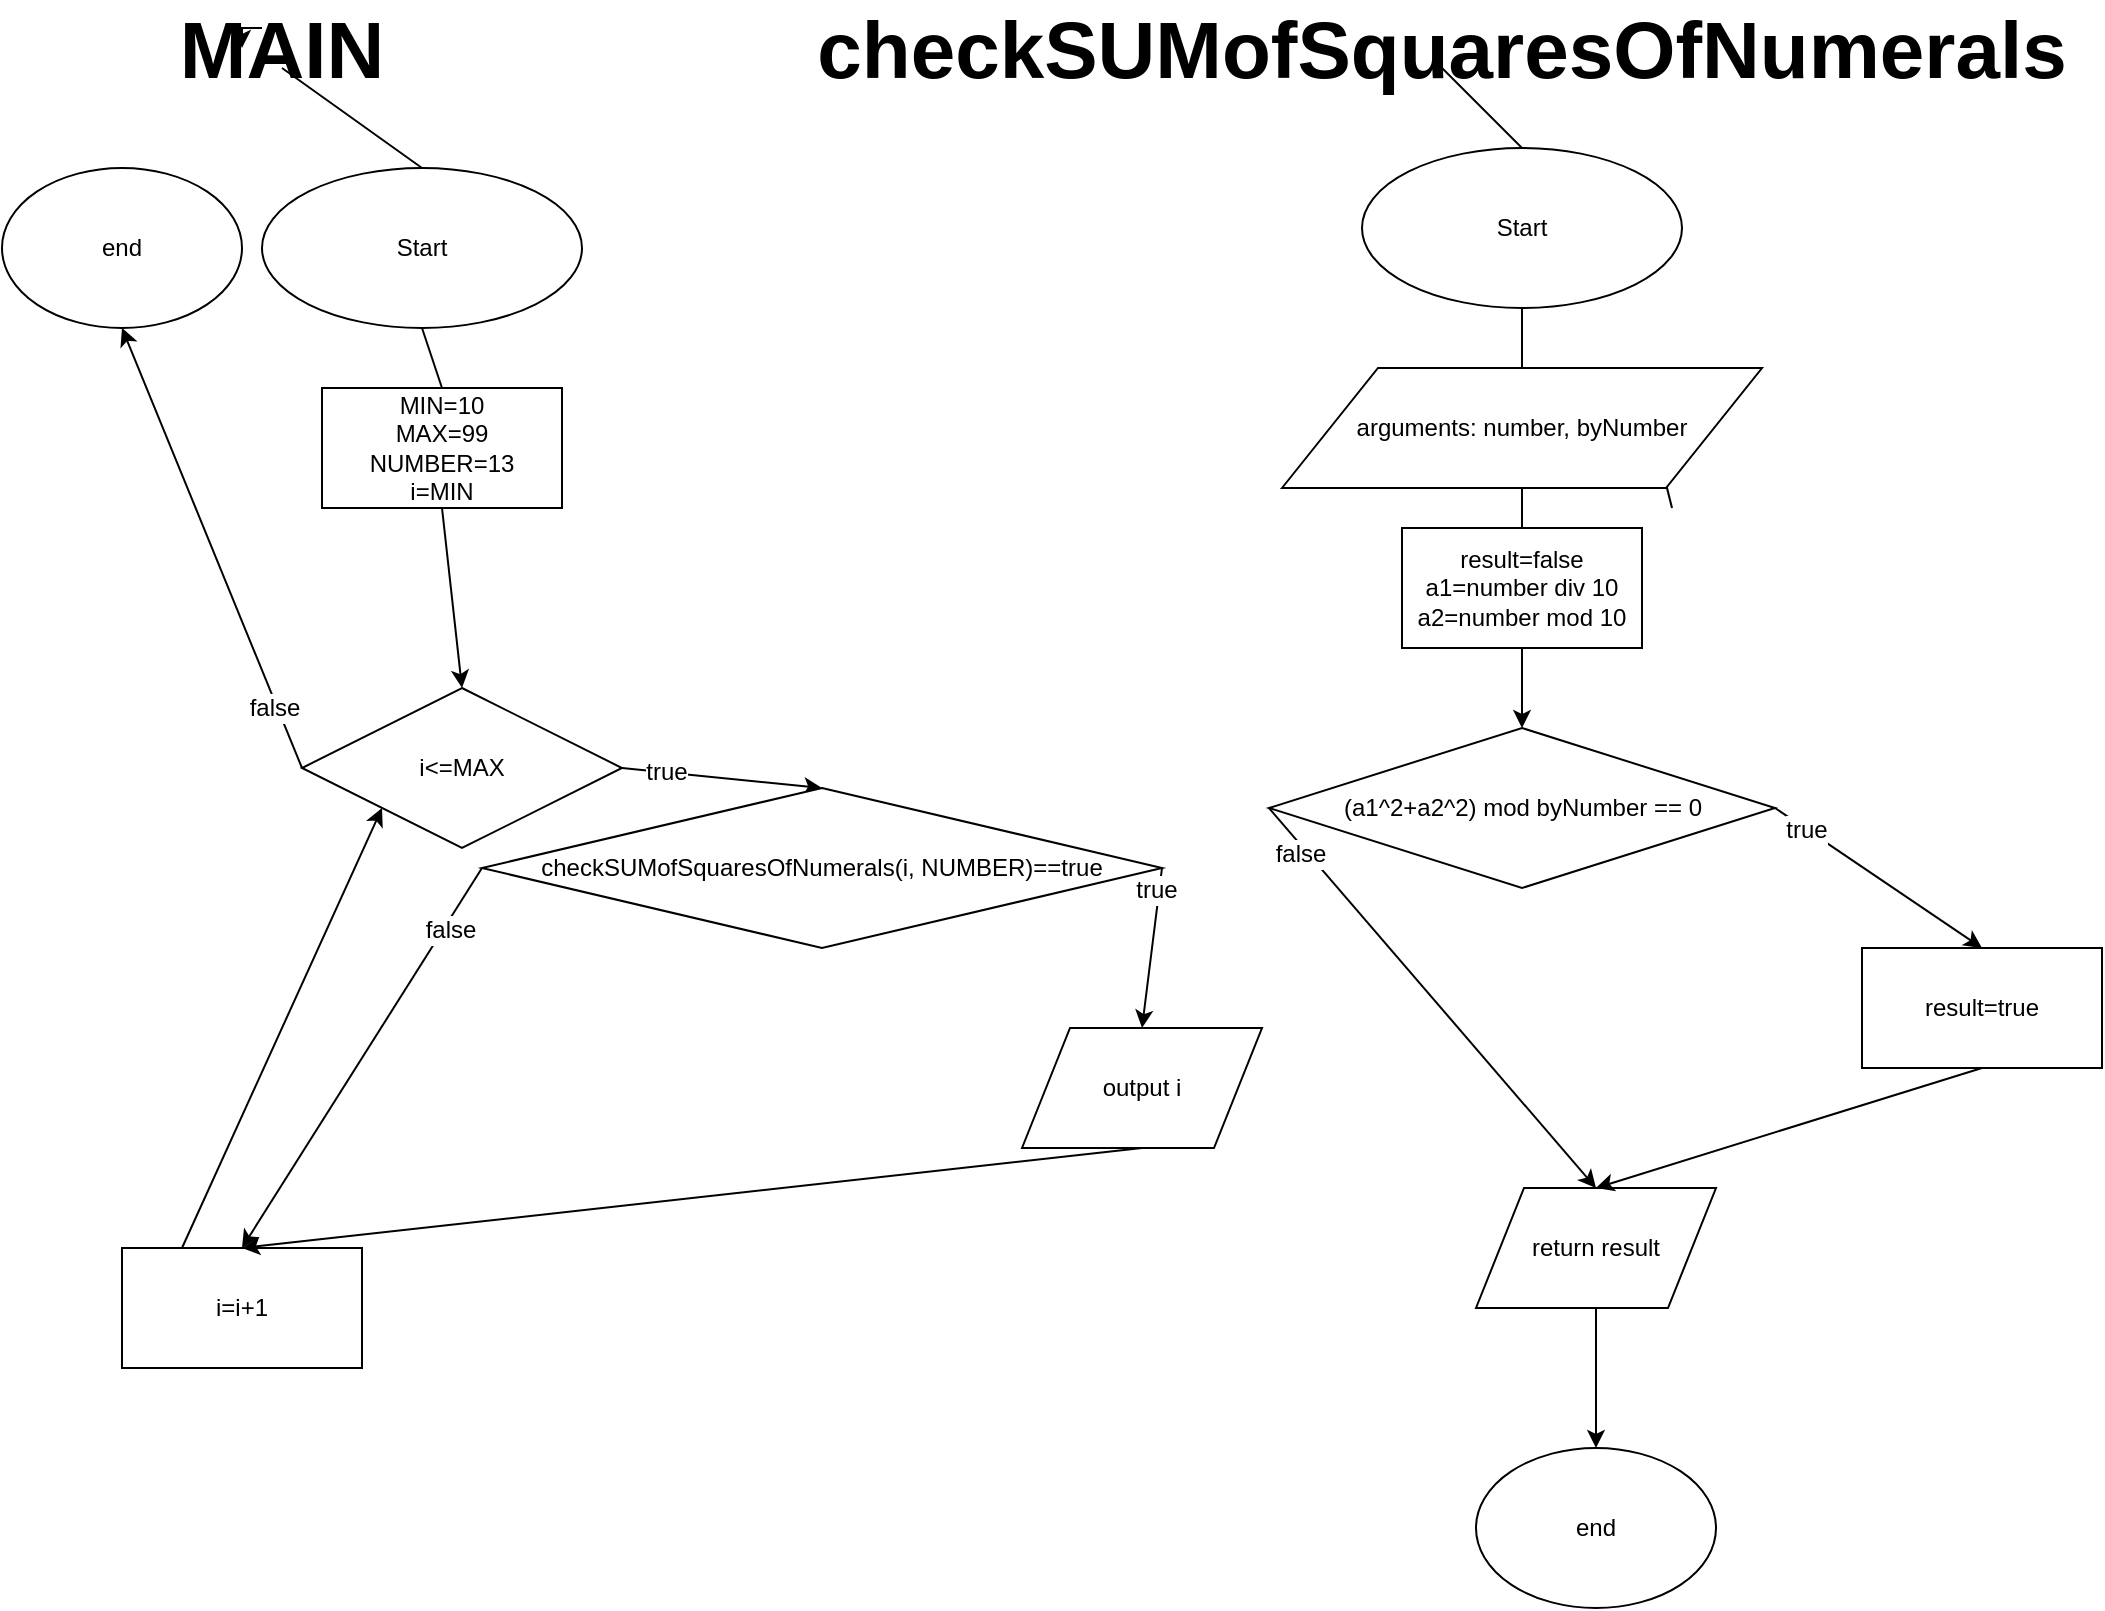 <mxfile version="12.2.3" type="google" pages="1"><diagram id="7OeuQSrEdtGl5e3ngOMU" name="Page-1"><mxGraphModel dx="1408" dy="1900" grid="1" gridSize="10" guides="1" tooltips="1" connect="1" arrows="1" fold="1" page="1" pageScale="1" pageWidth="827" pageHeight="1169" math="0" shadow="0"><root><mxCell id="0"/><mxCell id="1" parent="0"/><mxCell id="ICN_2KIDJTaGHyNfgsi3-2" value="Start" style="ellipse;whiteSpace=wrap;html=1;" vertex="1" parent="1"><mxGeometry x="160" y="80" width="160" height="80" as="geometry"/></mxCell><mxCell id="ICN_2KIDJTaGHyNfgsi3-3" value="MIN=10&lt;br&gt;MAX=99&lt;br&gt;NUMBER=13&lt;br&gt;i=MIN" style="rounded=0;whiteSpace=wrap;html=1;" vertex="1" parent="1"><mxGeometry x="190" y="190" width="120" height="60" as="geometry"/></mxCell><mxCell id="ICN_2KIDJTaGHyNfgsi3-4" value="" style="endArrow=none;html=1;entryX=0.5;entryY=1;entryDx=0;entryDy=0;exitX=0.5;exitY=0;exitDx=0;exitDy=0;" edge="1" parent="1" source="ICN_2KIDJTaGHyNfgsi3-3" target="ICN_2KIDJTaGHyNfgsi3-2"><mxGeometry width="50" height="50" relative="1" as="geometry"><mxPoint x="160" y="320" as="sourcePoint"/><mxPoint x="210" y="270" as="targetPoint"/></mxGeometry></mxCell><mxCell id="ICN_2KIDJTaGHyNfgsi3-5" value="i&amp;lt;=MAX" style="rhombus;whiteSpace=wrap;html=1;" vertex="1" parent="1"><mxGeometry x="180" y="340" width="160" height="80" as="geometry"/></mxCell><mxCell id="ICN_2KIDJTaGHyNfgsi3-6" value="" style="endArrow=classic;html=1;exitX=0.5;exitY=1;exitDx=0;exitDy=0;entryX=0.5;entryY=0;entryDx=0;entryDy=0;" edge="1" parent="1" source="ICN_2KIDJTaGHyNfgsi3-3" target="ICN_2KIDJTaGHyNfgsi3-5"><mxGeometry width="50" height="50" relative="1" as="geometry"><mxPoint x="160" y="430" as="sourcePoint"/><mxPoint x="210" y="380" as="targetPoint"/></mxGeometry></mxCell><mxCell id="ICN_2KIDJTaGHyNfgsi3-35" value="" style="endArrow=none;html=1;entryX=0.5;entryY=1;entryDx=0;entryDy=0;exitX=0.5;exitY=0;exitDx=0;exitDy=0;" edge="1" parent="1" target="ICN_2KIDJTaGHyNfgsi3-32"><mxGeometry width="50" height="50" relative="1" as="geometry"><mxPoint x="865" y="250" as="sourcePoint"/><mxPoint x="850" y="190" as="targetPoint"/></mxGeometry></mxCell><mxCell id="ICN_2KIDJTaGHyNfgsi3-43" value="&lt;font style=&quot;font-size: 40px&quot;&gt;&lt;b&gt;MAIN&lt;/b&gt;&lt;/font&gt;" style="text;html=1;strokeColor=none;fillColor=none;align=center;verticalAlign=middle;whiteSpace=wrap;rounded=0;" vertex="1" parent="1"><mxGeometry x="150" y="10" width="40" height="20" as="geometry"/></mxCell><mxCell id="ICN_2KIDJTaGHyNfgsi3-45" style="edgeStyle=orthogonalEdgeStyle;rounded=0;orthogonalLoop=1;jettySize=auto;html=1;exitX=0.25;exitY=0;exitDx=0;exitDy=0;entryX=0;entryY=0.5;entryDx=0;entryDy=0;" edge="1" parent="1" source="ICN_2KIDJTaGHyNfgsi3-43" target="ICN_2KIDJTaGHyNfgsi3-43"><mxGeometry relative="1" as="geometry"/></mxCell><mxCell id="ICN_2KIDJTaGHyNfgsi3-55" value="" style="endArrow=none;html=1;entryX=0.5;entryY=1;entryDx=0;entryDy=0;exitX=0.5;exitY=0;exitDx=0;exitDy=0;" edge="1" parent="1" source="ICN_2KIDJTaGHyNfgsi3-2" target="ICN_2KIDJTaGHyNfgsi3-43"><mxGeometry width="50" height="50" relative="1" as="geometry"><mxPoint x="110" y="116" as="sourcePoint"/><mxPoint x="160" y="66" as="targetPoint"/></mxGeometry></mxCell><mxCell id="ICN_2KIDJTaGHyNfgsi3-213" value="" style="endArrow=classic;html=1;exitX=1;exitY=0.5;exitDx=0;exitDy=0;entryX=0.5;entryY=0;entryDx=0;entryDy=0;" edge="1" parent="1" source="ICN_2KIDJTaGHyNfgsi3-5" target="ICN_2KIDJTaGHyNfgsi3-217"><mxGeometry width="50" height="50" relative="1" as="geometry"><mxPoint x="390" y="400" as="sourcePoint"/><mxPoint x="430" y="400" as="targetPoint"/></mxGeometry></mxCell><mxCell id="ICN_2KIDJTaGHyNfgsi3-214" value="true" style="text;html=1;resizable=0;points=[];align=center;verticalAlign=middle;labelBackgroundColor=#ffffff;" vertex="1" connectable="0" parent="ICN_2KIDJTaGHyNfgsi3-213"><mxGeometry x="-0.561" relative="1" as="geometry"><mxPoint as="offset"/></mxGeometry></mxCell><mxCell id="ICN_2KIDJTaGHyNfgsi3-215" value="" style="endArrow=classic;html=1;exitX=0;exitY=0.5;exitDx=0;exitDy=0;entryX=0.5;entryY=1;entryDx=0;entryDy=0;" edge="1" parent="1" source="ICN_2KIDJTaGHyNfgsi3-5" target="ICN_2KIDJTaGHyNfgsi3-226"><mxGeometry width="50" height="50" relative="1" as="geometry"><mxPoint x="90" y="340" as="sourcePoint"/><mxPoint x="110" y="190" as="targetPoint"/></mxGeometry></mxCell><mxCell id="ICN_2KIDJTaGHyNfgsi3-216" value="false" style="text;html=1;resizable=0;points=[];align=center;verticalAlign=middle;labelBackgroundColor=#ffffff;" vertex="1" connectable="0" parent="ICN_2KIDJTaGHyNfgsi3-215"><mxGeometry x="-0.717" y="2" relative="1" as="geometry"><mxPoint as="offset"/></mxGeometry></mxCell><mxCell id="ICN_2KIDJTaGHyNfgsi3-217" value="checkSUMofSquaresOfNumerals(i, NUMBER)==true" style="rhombus;whiteSpace=wrap;html=1;" vertex="1" parent="1"><mxGeometry x="270" y="390" width="340" height="80" as="geometry"/></mxCell><mxCell id="ICN_2KIDJTaGHyNfgsi3-218" value="" style="endArrow=classic;html=1;exitX=1;exitY=0.5;exitDx=0;exitDy=0;entryX=0.5;entryY=0;entryDx=0;entryDy=0;" edge="1" parent="1" source="ICN_2KIDJTaGHyNfgsi3-217" target="ICN_2KIDJTaGHyNfgsi3-219"><mxGeometry width="50" height="50" relative="1" as="geometry"><mxPoint x="490" y="670" as="sourcePoint"/><mxPoint x="600" y="550" as="targetPoint"/></mxGeometry></mxCell><mxCell id="ICN_2KIDJTaGHyNfgsi3-222" value="true" style="text;html=1;resizable=0;points=[];align=center;verticalAlign=middle;labelBackgroundColor=#ffffff;" vertex="1" connectable="0" parent="ICN_2KIDJTaGHyNfgsi3-218"><mxGeometry x="-0.72" y="-2" relative="1" as="geometry"><mxPoint as="offset"/></mxGeometry></mxCell><mxCell id="ICN_2KIDJTaGHyNfgsi3-219" value="output i" style="shape=parallelogram;perimeter=parallelogramPerimeter;whiteSpace=wrap;html=1;" vertex="1" parent="1"><mxGeometry x="540" y="510" width="120" height="60" as="geometry"/></mxCell><mxCell id="ICN_2KIDJTaGHyNfgsi3-220" value="i=i+1" style="rounded=0;whiteSpace=wrap;html=1;" vertex="1" parent="1"><mxGeometry x="90" y="620" width="120" height="60" as="geometry"/></mxCell><mxCell id="ICN_2KIDJTaGHyNfgsi3-221" value="" style="endArrow=classic;html=1;exitX=0.5;exitY=1;exitDx=0;exitDy=0;entryX=0.5;entryY=0;entryDx=0;entryDy=0;" edge="1" parent="1" source="ICN_2KIDJTaGHyNfgsi3-219" target="ICN_2KIDJTaGHyNfgsi3-220"><mxGeometry width="50" height="50" relative="1" as="geometry"><mxPoint x="540" y="660" as="sourcePoint"/><mxPoint x="590" y="610" as="targetPoint"/></mxGeometry></mxCell><mxCell id="ICN_2KIDJTaGHyNfgsi3-223" value="" style="endArrow=classic;html=1;exitX=0;exitY=0.5;exitDx=0;exitDy=0;entryX=0.5;entryY=0;entryDx=0;entryDy=0;" edge="1" parent="1" source="ICN_2KIDJTaGHyNfgsi3-217" target="ICN_2KIDJTaGHyNfgsi3-220"><mxGeometry width="50" height="50" relative="1" as="geometry"><mxPoint x="380" y="560" as="sourcePoint"/><mxPoint x="430" y="510" as="targetPoint"/></mxGeometry></mxCell><mxCell id="ICN_2KIDJTaGHyNfgsi3-224" value="false" style="text;html=1;resizable=0;points=[];align=center;verticalAlign=middle;labelBackgroundColor=#ffffff;" vertex="1" connectable="0" parent="ICN_2KIDJTaGHyNfgsi3-223"><mxGeometry x="-0.694" y="3" relative="1" as="geometry"><mxPoint as="offset"/></mxGeometry></mxCell><mxCell id="ICN_2KIDJTaGHyNfgsi3-225" value="" style="endArrow=classic;html=1;exitX=0.25;exitY=0;exitDx=0;exitDy=0;entryX=0;entryY=1;entryDx=0;entryDy=0;" edge="1" parent="1" source="ICN_2KIDJTaGHyNfgsi3-220" target="ICN_2KIDJTaGHyNfgsi3-5"><mxGeometry width="50" height="50" relative="1" as="geometry"><mxPoint x="90" y="590" as="sourcePoint"/><mxPoint x="140" y="340" as="targetPoint"/><Array as="points"/></mxGeometry></mxCell><mxCell id="ICN_2KIDJTaGHyNfgsi3-226" value="end" style="ellipse;whiteSpace=wrap;html=1;" vertex="1" parent="1"><mxGeometry x="30" y="80" width="120" height="80" as="geometry"/></mxCell><mxCell id="ICN_2KIDJTaGHyNfgsi3-230" value="&lt;span style=&quot;font-size: 40px&quot;&gt;&lt;b&gt;checkSUMofSquaresOfNumerals&lt;/b&gt;&lt;/span&gt;" style="text;html=1;strokeColor=none;fillColor=none;align=center;verticalAlign=middle;whiteSpace=wrap;rounded=0;" vertex="1" parent="1"><mxGeometry x="730" y="10" width="40" height="20" as="geometry"/></mxCell><mxCell id="ICN_2KIDJTaGHyNfgsi3-233" value="Start" style="ellipse;whiteSpace=wrap;html=1;" vertex="1" parent="1"><mxGeometry x="710" y="70" width="160" height="80" as="geometry"/></mxCell><mxCell id="ICN_2KIDJTaGHyNfgsi3-234" value="" style="endArrow=none;html=1;entryX=0.5;entryY=1;entryDx=0;entryDy=0;exitX=0.5;exitY=0;exitDx=0;exitDy=0;" edge="1" parent="1" source="ICN_2KIDJTaGHyNfgsi3-233" target="ICN_2KIDJTaGHyNfgsi3-230"><mxGeometry width="50" height="50" relative="1" as="geometry"><mxPoint x="810" y="210" as="sourcePoint"/><mxPoint x="860" y="160" as="targetPoint"/></mxGeometry></mxCell><mxCell id="ICN_2KIDJTaGHyNfgsi3-235" value="arguments: number, byNumber" style="shape=parallelogram;perimeter=parallelogramPerimeter;whiteSpace=wrap;html=1;" vertex="1" parent="1"><mxGeometry x="670" y="180" width="240" height="60" as="geometry"/></mxCell><mxCell id="ICN_2KIDJTaGHyNfgsi3-236" value="" style="endArrow=none;html=1;entryX=0.5;entryY=1;entryDx=0;entryDy=0;exitX=0.5;exitY=0;exitDx=0;exitDy=0;" edge="1" parent="1" source="ICN_2KIDJTaGHyNfgsi3-235" target="ICN_2KIDJTaGHyNfgsi3-233"><mxGeometry width="50" height="50" relative="1" as="geometry"><mxPoint x="540" y="190" as="sourcePoint"/><mxPoint x="590" y="140" as="targetPoint"/></mxGeometry></mxCell><mxCell id="ICN_2KIDJTaGHyNfgsi3-237" value="result=false&lt;br&gt;a1=number div 10&lt;br&gt;a2=number mod 10" style="rounded=0;whiteSpace=wrap;html=1;" vertex="1" parent="1"><mxGeometry x="730" y="260" width="120" height="60" as="geometry"/></mxCell><mxCell id="ICN_2KIDJTaGHyNfgsi3-238" value="" style="endArrow=none;html=1;entryX=0.5;entryY=1;entryDx=0;entryDy=0;exitX=0.5;exitY=0;exitDx=0;exitDy=0;" edge="1" parent="1" source="ICN_2KIDJTaGHyNfgsi3-237" target="ICN_2KIDJTaGHyNfgsi3-235"><mxGeometry width="50" height="50" relative="1" as="geometry"><mxPoint x="900" y="310" as="sourcePoint"/><mxPoint x="950" y="260" as="targetPoint"/></mxGeometry></mxCell><mxCell id="ICN_2KIDJTaGHyNfgsi3-240" value="(a1^2+a2^2) mod byNumber == 0" style="rhombus;whiteSpace=wrap;html=1;" vertex="1" parent="1"><mxGeometry x="663.5" y="360" width="253" height="80" as="geometry"/></mxCell><mxCell id="ICN_2KIDJTaGHyNfgsi3-241" value="" style="endArrow=classic;html=1;exitX=0.5;exitY=1;exitDx=0;exitDy=0;entryX=0.5;entryY=0;entryDx=0;entryDy=0;" edge="1" parent="1" source="ICN_2KIDJTaGHyNfgsi3-237" target="ICN_2KIDJTaGHyNfgsi3-240"><mxGeometry width="50" height="50" relative="1" as="geometry"><mxPoint x="910" y="380" as="sourcePoint"/><mxPoint x="960" y="330" as="targetPoint"/></mxGeometry></mxCell><mxCell id="ICN_2KIDJTaGHyNfgsi3-242" value="" style="endArrow=classic;html=1;exitX=1;exitY=0.5;exitDx=0;exitDy=0;entryX=0.5;entryY=0;entryDx=0;entryDy=0;" edge="1" parent="1" source="ICN_2KIDJTaGHyNfgsi3-240" target="ICN_2KIDJTaGHyNfgsi3-244"><mxGeometry width="50" height="50" relative="1" as="geometry"><mxPoint x="1020" y="430" as="sourcePoint"/><mxPoint x="1070" y="380" as="targetPoint"/></mxGeometry></mxCell><mxCell id="ICN_2KIDJTaGHyNfgsi3-243" value="true" style="text;html=1;resizable=0;points=[];align=center;verticalAlign=middle;labelBackgroundColor=#ffffff;" vertex="1" connectable="0" parent="ICN_2KIDJTaGHyNfgsi3-242"><mxGeometry x="-0.707" relative="1" as="geometry"><mxPoint as="offset"/></mxGeometry></mxCell><mxCell id="ICN_2KIDJTaGHyNfgsi3-244" value="result=true" style="rounded=0;whiteSpace=wrap;html=1;" vertex="1" parent="1"><mxGeometry x="960" y="470" width="120" height="60" as="geometry"/></mxCell><mxCell id="ICN_2KIDJTaGHyNfgsi3-245" value="return result" style="shape=parallelogram;perimeter=parallelogramPerimeter;whiteSpace=wrap;html=1;" vertex="1" parent="1"><mxGeometry x="767" y="590" width="120" height="60" as="geometry"/></mxCell><mxCell id="ICN_2KIDJTaGHyNfgsi3-246" value="" style="endArrow=classic;html=1;exitX=0;exitY=0.5;exitDx=0;exitDy=0;entryX=0.5;entryY=0;entryDx=0;entryDy=0;" edge="1" parent="1" source="ICN_2KIDJTaGHyNfgsi3-240" target="ICN_2KIDJTaGHyNfgsi3-245"><mxGeometry width="50" height="50" relative="1" as="geometry"><mxPoint x="790" y="530" as="sourcePoint"/><mxPoint x="840" y="480" as="targetPoint"/></mxGeometry></mxCell><mxCell id="ICN_2KIDJTaGHyNfgsi3-247" value="false" style="text;html=1;resizable=0;points=[];align=center;verticalAlign=middle;labelBackgroundColor=#ffffff;" vertex="1" connectable="0" parent="ICN_2KIDJTaGHyNfgsi3-246"><mxGeometry x="-0.786" y="-3" relative="1" as="geometry"><mxPoint as="offset"/></mxGeometry></mxCell><mxCell id="ICN_2KIDJTaGHyNfgsi3-248" value="" style="endArrow=classic;html=1;exitX=0.5;exitY=1;exitDx=0;exitDy=0;entryX=0.5;entryY=0;entryDx=0;entryDy=0;" edge="1" parent="1" source="ICN_2KIDJTaGHyNfgsi3-244" target="ICN_2KIDJTaGHyNfgsi3-245"><mxGeometry width="50" height="50" relative="1" as="geometry"><mxPoint x="1260" y="630" as="sourcePoint"/><mxPoint x="1310" y="580" as="targetPoint"/></mxGeometry></mxCell><mxCell id="ICN_2KIDJTaGHyNfgsi3-249" value="" style="endArrow=classic;html=1;exitX=0.5;exitY=1;exitDx=0;exitDy=0;entryX=0.5;entryY=0;entryDx=0;entryDy=0;" edge="1" parent="1" source="ICN_2KIDJTaGHyNfgsi3-245" target="ICN_2KIDJTaGHyNfgsi3-250"><mxGeometry width="50" height="50" relative="1" as="geometry"><mxPoint x="780" y="710" as="sourcePoint"/><mxPoint x="830" y="730" as="targetPoint"/></mxGeometry></mxCell><mxCell id="ICN_2KIDJTaGHyNfgsi3-250" value="end" style="ellipse;whiteSpace=wrap;html=1;" vertex="1" parent="1"><mxGeometry x="767" y="720" width="120" height="80" as="geometry"/></mxCell></root></mxGraphModel></diagram></mxfile>